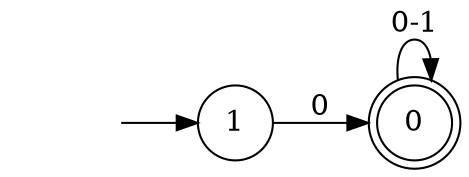 digraph Automaton {
  rankdir = LR;
0 [shape=doublecircle]; 
  0 -> 0 [label="0-1"];
node [shape=circle];
  initial [shape=plaintext,label=""];
  initial -> 1
  1 -> 0 [label="0"];
}

